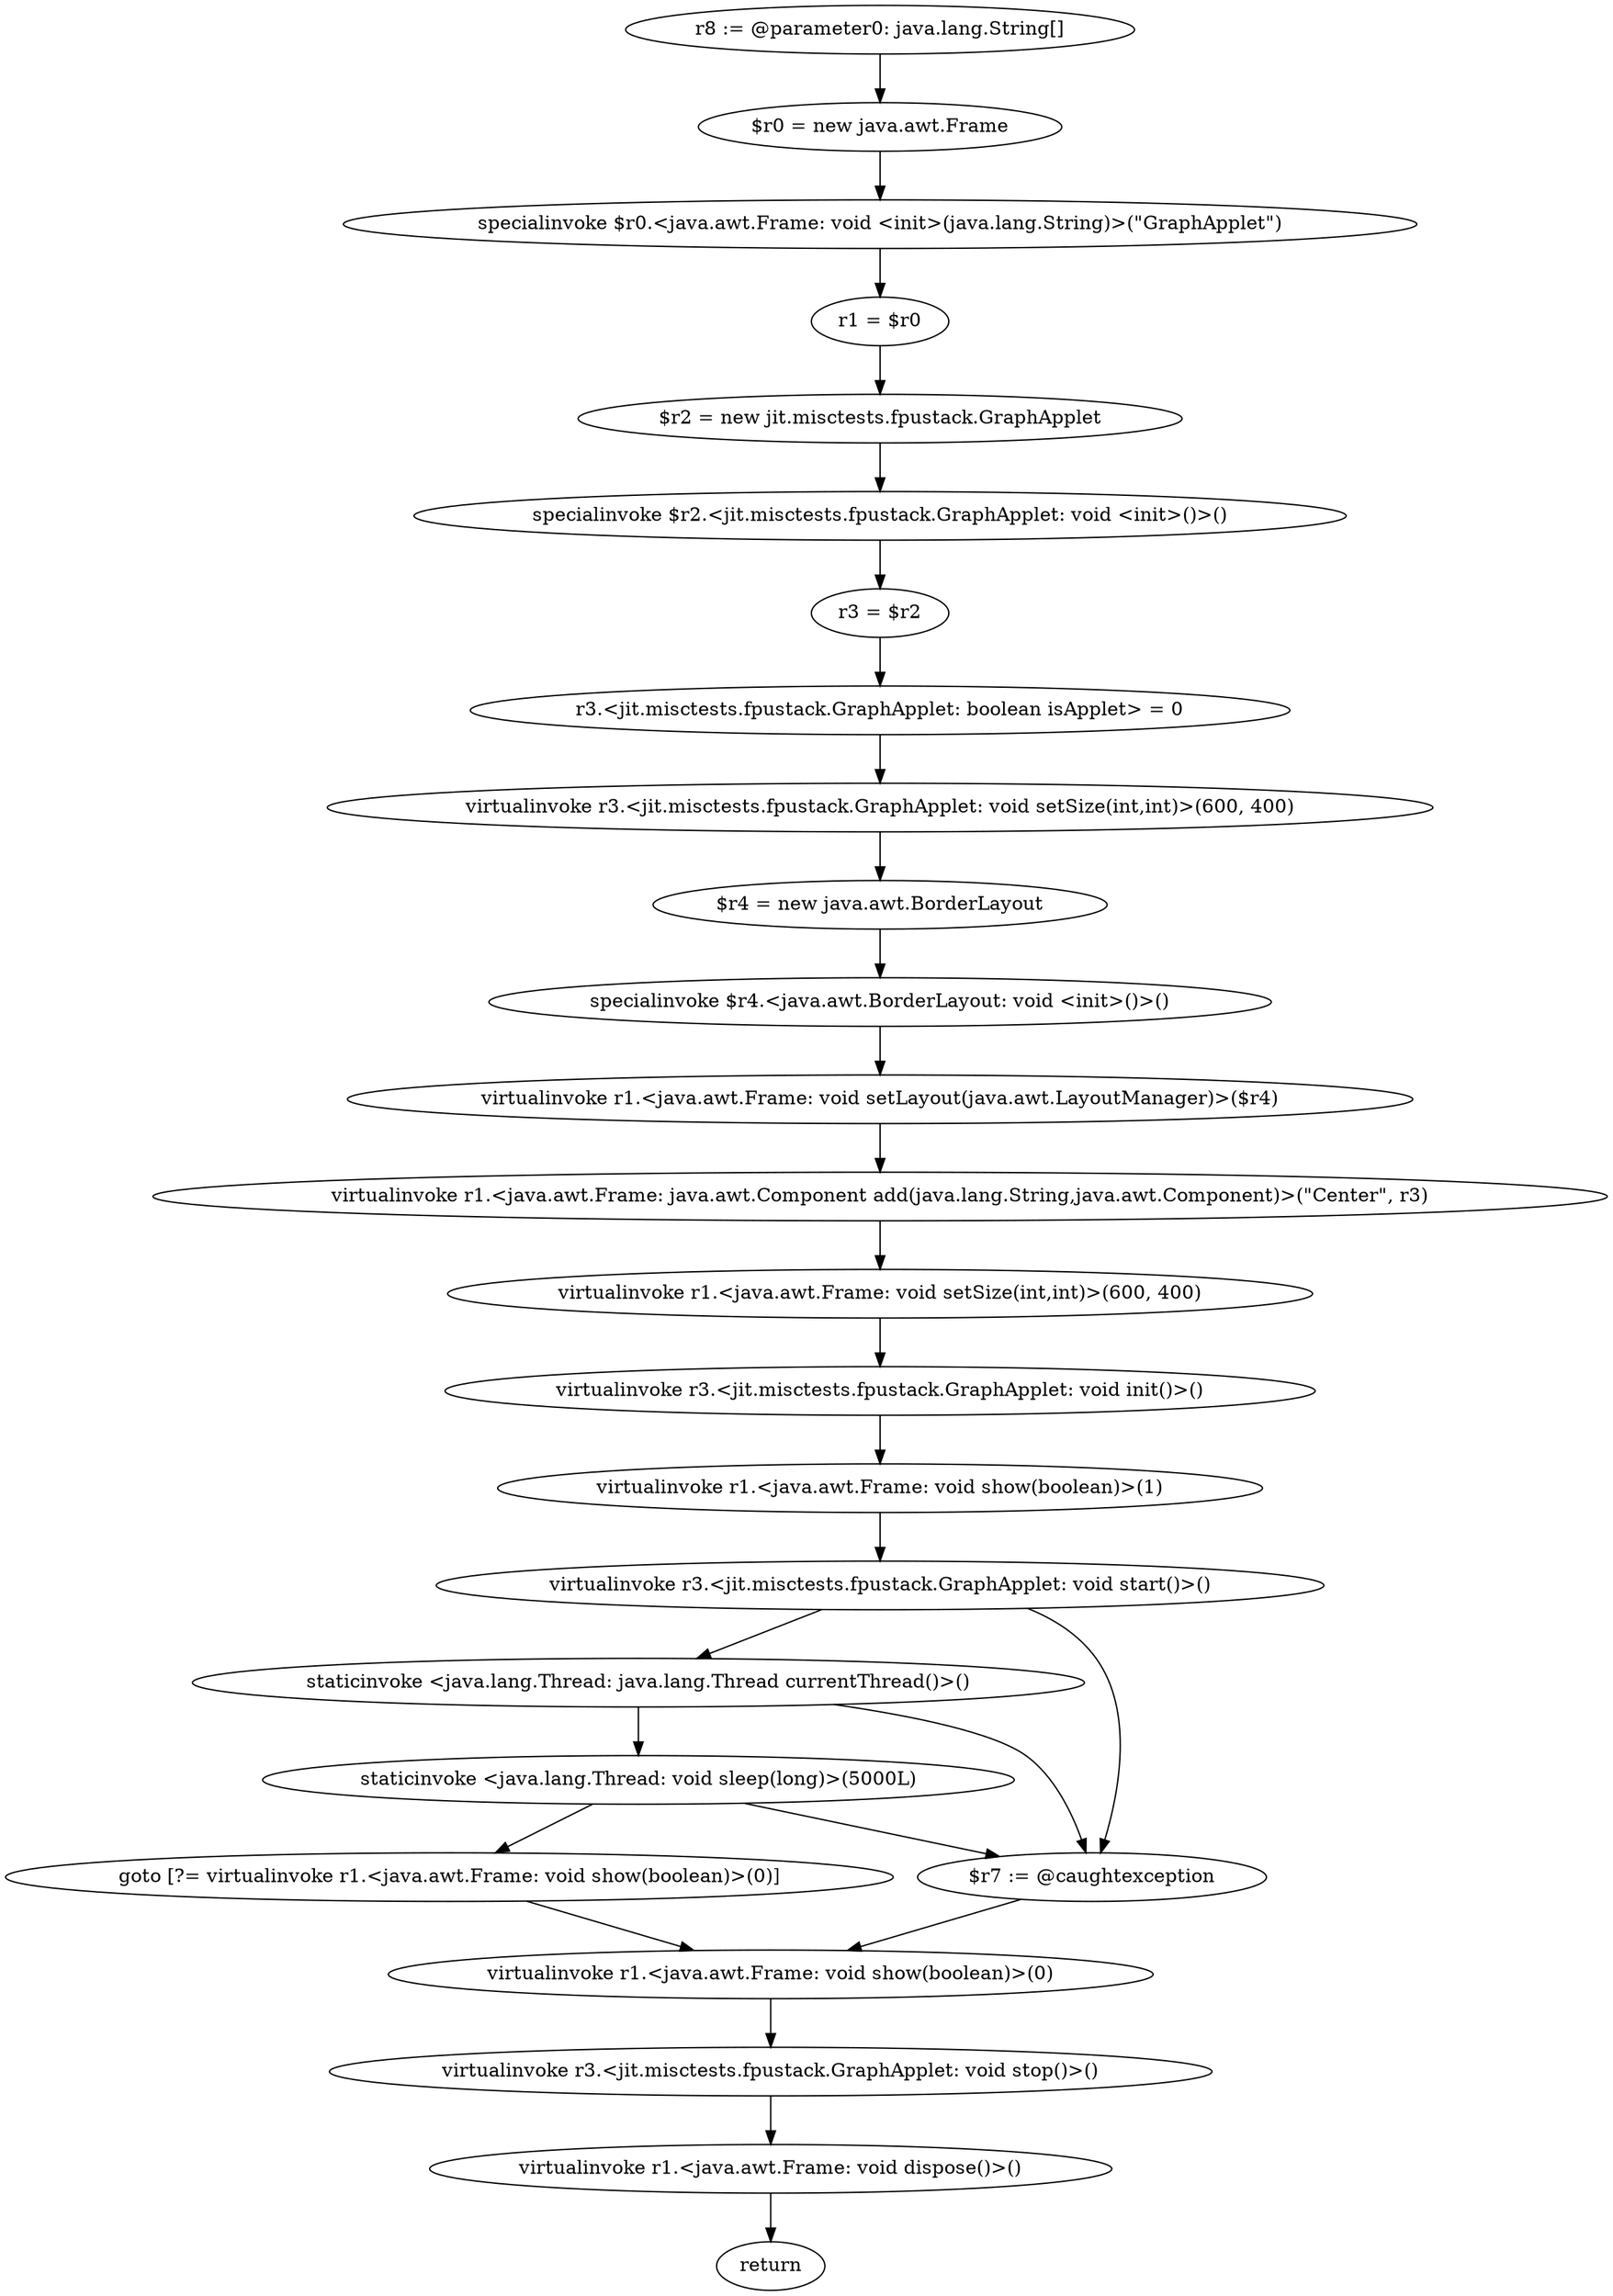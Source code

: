 digraph "unitGraph" {
    "r8 := @parameter0: java.lang.String[]"
    "$r0 = new java.awt.Frame"
    "specialinvoke $r0.<java.awt.Frame: void <init>(java.lang.String)>(\"GraphApplet\")"
    "r1 = $r0"
    "$r2 = new jit.misctests.fpustack.GraphApplet"
    "specialinvoke $r2.<jit.misctests.fpustack.GraphApplet: void <init>()>()"
    "r3 = $r2"
    "r3.<jit.misctests.fpustack.GraphApplet: boolean isApplet> = 0"
    "virtualinvoke r3.<jit.misctests.fpustack.GraphApplet: void setSize(int,int)>(600, 400)"
    "$r4 = new java.awt.BorderLayout"
    "specialinvoke $r4.<java.awt.BorderLayout: void <init>()>()"
    "virtualinvoke r1.<java.awt.Frame: void setLayout(java.awt.LayoutManager)>($r4)"
    "virtualinvoke r1.<java.awt.Frame: java.awt.Component add(java.lang.String,java.awt.Component)>(\"Center\", r3)"
    "virtualinvoke r1.<java.awt.Frame: void setSize(int,int)>(600, 400)"
    "virtualinvoke r3.<jit.misctests.fpustack.GraphApplet: void init()>()"
    "virtualinvoke r1.<java.awt.Frame: void show(boolean)>(1)"
    "virtualinvoke r3.<jit.misctests.fpustack.GraphApplet: void start()>()"
    "staticinvoke <java.lang.Thread: java.lang.Thread currentThread()>()"
    "staticinvoke <java.lang.Thread: void sleep(long)>(5000L)"
    "goto [?= virtualinvoke r1.<java.awt.Frame: void show(boolean)>(0)]"
    "$r7 := @caughtexception"
    "virtualinvoke r1.<java.awt.Frame: void show(boolean)>(0)"
    "virtualinvoke r3.<jit.misctests.fpustack.GraphApplet: void stop()>()"
    "virtualinvoke r1.<java.awt.Frame: void dispose()>()"
    "return"
    "r8 := @parameter0: java.lang.String[]"->"$r0 = new java.awt.Frame";
    "$r0 = new java.awt.Frame"->"specialinvoke $r0.<java.awt.Frame: void <init>(java.lang.String)>(\"GraphApplet\")";
    "specialinvoke $r0.<java.awt.Frame: void <init>(java.lang.String)>(\"GraphApplet\")"->"r1 = $r0";
    "r1 = $r0"->"$r2 = new jit.misctests.fpustack.GraphApplet";
    "$r2 = new jit.misctests.fpustack.GraphApplet"->"specialinvoke $r2.<jit.misctests.fpustack.GraphApplet: void <init>()>()";
    "specialinvoke $r2.<jit.misctests.fpustack.GraphApplet: void <init>()>()"->"r3 = $r2";
    "r3 = $r2"->"r3.<jit.misctests.fpustack.GraphApplet: boolean isApplet> = 0";
    "r3.<jit.misctests.fpustack.GraphApplet: boolean isApplet> = 0"->"virtualinvoke r3.<jit.misctests.fpustack.GraphApplet: void setSize(int,int)>(600, 400)";
    "virtualinvoke r3.<jit.misctests.fpustack.GraphApplet: void setSize(int,int)>(600, 400)"->"$r4 = new java.awt.BorderLayout";
    "$r4 = new java.awt.BorderLayout"->"specialinvoke $r4.<java.awt.BorderLayout: void <init>()>()";
    "specialinvoke $r4.<java.awt.BorderLayout: void <init>()>()"->"virtualinvoke r1.<java.awt.Frame: void setLayout(java.awt.LayoutManager)>($r4)";
    "virtualinvoke r1.<java.awt.Frame: void setLayout(java.awt.LayoutManager)>($r4)"->"virtualinvoke r1.<java.awt.Frame: java.awt.Component add(java.lang.String,java.awt.Component)>(\"Center\", r3)";
    "virtualinvoke r1.<java.awt.Frame: java.awt.Component add(java.lang.String,java.awt.Component)>(\"Center\", r3)"->"virtualinvoke r1.<java.awt.Frame: void setSize(int,int)>(600, 400)";
    "virtualinvoke r1.<java.awt.Frame: void setSize(int,int)>(600, 400)"->"virtualinvoke r3.<jit.misctests.fpustack.GraphApplet: void init()>()";
    "virtualinvoke r3.<jit.misctests.fpustack.GraphApplet: void init()>()"->"virtualinvoke r1.<java.awt.Frame: void show(boolean)>(1)";
    "virtualinvoke r1.<java.awt.Frame: void show(boolean)>(1)"->"virtualinvoke r3.<jit.misctests.fpustack.GraphApplet: void start()>()";
    "virtualinvoke r3.<jit.misctests.fpustack.GraphApplet: void start()>()"->"staticinvoke <java.lang.Thread: java.lang.Thread currentThread()>()";
    "virtualinvoke r3.<jit.misctests.fpustack.GraphApplet: void start()>()"->"$r7 := @caughtexception";
    "staticinvoke <java.lang.Thread: java.lang.Thread currentThread()>()"->"staticinvoke <java.lang.Thread: void sleep(long)>(5000L)";
    "staticinvoke <java.lang.Thread: java.lang.Thread currentThread()>()"->"$r7 := @caughtexception";
    "staticinvoke <java.lang.Thread: void sleep(long)>(5000L)"->"goto [?= virtualinvoke r1.<java.awt.Frame: void show(boolean)>(0)]";
    "staticinvoke <java.lang.Thread: void sleep(long)>(5000L)"->"$r7 := @caughtexception";
    "goto [?= virtualinvoke r1.<java.awt.Frame: void show(boolean)>(0)]"->"virtualinvoke r1.<java.awt.Frame: void show(boolean)>(0)";
    "$r7 := @caughtexception"->"virtualinvoke r1.<java.awt.Frame: void show(boolean)>(0)";
    "virtualinvoke r1.<java.awt.Frame: void show(boolean)>(0)"->"virtualinvoke r3.<jit.misctests.fpustack.GraphApplet: void stop()>()";
    "virtualinvoke r3.<jit.misctests.fpustack.GraphApplet: void stop()>()"->"virtualinvoke r1.<java.awt.Frame: void dispose()>()";
    "virtualinvoke r1.<java.awt.Frame: void dispose()>()"->"return";
}
